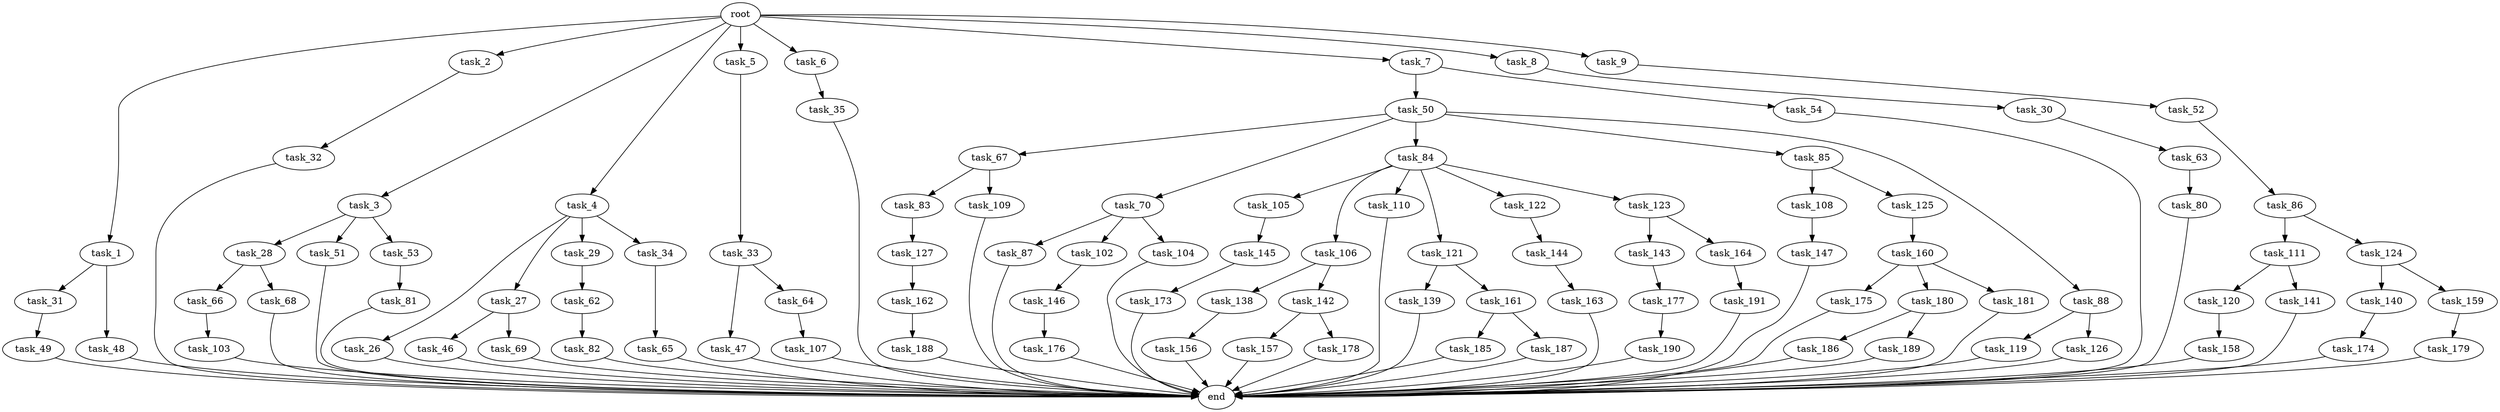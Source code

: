 digraph G {
  root [size="0.000000"];
  task_1 [size="1.024000"];
  task_2 [size="1.024000"];
  task_3 [size="1.024000"];
  task_4 [size="1.024000"];
  task_5 [size="1.024000"];
  task_6 [size="1.024000"];
  task_7 [size="1.024000"];
  task_8 [size="1.024000"];
  task_9 [size="1.024000"];
  task_26 [size="137438953.472000"];
  task_27 [size="137438953.472000"];
  task_28 [size="34359738.368000"];
  task_29 [size="137438953.472000"];
  task_30 [size="858993459.200000"];
  task_31 [size="420906795.008000"];
  task_32 [size="137438953.472000"];
  task_33 [size="858993459.200000"];
  task_34 [size="137438953.472000"];
  task_35 [size="309237645.312000"];
  task_46 [size="420906795.008000"];
  task_47 [size="214748364.800000"];
  task_48 [size="420906795.008000"];
  task_49 [size="137438953.472000"];
  task_50 [size="34359738.368000"];
  task_51 [size="34359738.368000"];
  task_52 [size="858993459.200000"];
  task_53 [size="34359738.368000"];
  task_54 [size="34359738.368000"];
  task_62 [size="34359738.368000"];
  task_63 [size="34359738.368000"];
  task_64 [size="214748364.800000"];
  task_65 [size="34359738.368000"];
  task_66 [size="309237645.312000"];
  task_67 [size="214748364.800000"];
  task_68 [size="309237645.312000"];
  task_69 [size="420906795.008000"];
  task_70 [size="214748364.800000"];
  task_80 [size="858993459.200000"];
  task_81 [size="214748364.800000"];
  task_82 [size="77309411.328000"];
  task_83 [size="549755813.888000"];
  task_84 [size="214748364.800000"];
  task_85 [size="214748364.800000"];
  task_86 [size="214748364.800000"];
  task_87 [size="137438953.472000"];
  task_88 [size="214748364.800000"];
  task_102 [size="137438953.472000"];
  task_103 [size="77309411.328000"];
  task_104 [size="137438953.472000"];
  task_105 [size="214748364.800000"];
  task_106 [size="214748364.800000"];
  task_107 [size="420906795.008000"];
  task_108 [size="214748364.800000"];
  task_109 [size="549755813.888000"];
  task_110 [size="214748364.800000"];
  task_111 [size="420906795.008000"];
  task_119 [size="420906795.008000"];
  task_120 [size="77309411.328000"];
  task_121 [size="214748364.800000"];
  task_122 [size="214748364.800000"];
  task_123 [size="214748364.800000"];
  task_124 [size="420906795.008000"];
  task_125 [size="214748364.800000"];
  task_126 [size="420906795.008000"];
  task_127 [size="77309411.328000"];
  task_138 [size="549755813.888000"];
  task_139 [size="858993459.200000"];
  task_140 [size="858993459.200000"];
  task_141 [size="77309411.328000"];
  task_142 [size="549755813.888000"];
  task_143 [size="77309411.328000"];
  task_144 [size="214748364.800000"];
  task_145 [size="858993459.200000"];
  task_146 [size="549755813.888000"];
  task_147 [size="858993459.200000"];
  task_156 [size="214748364.800000"];
  task_157 [size="214748364.800000"];
  task_158 [size="549755813.888000"];
  task_159 [size="858993459.200000"];
  task_160 [size="695784701.952000"];
  task_161 [size="858993459.200000"];
  task_162 [size="695784701.952000"];
  task_163 [size="214748364.800000"];
  task_164 [size="77309411.328000"];
  task_173 [size="77309411.328000"];
  task_174 [size="309237645.312000"];
  task_175 [size="137438953.472000"];
  task_176 [size="420906795.008000"];
  task_177 [size="695784701.952000"];
  task_178 [size="214748364.800000"];
  task_179 [size="137438953.472000"];
  task_180 [size="137438953.472000"];
  task_181 [size="137438953.472000"];
  task_185 [size="420906795.008000"];
  task_186 [size="858993459.200000"];
  task_187 [size="420906795.008000"];
  task_188 [size="137438953.472000"];
  task_189 [size="858993459.200000"];
  task_190 [size="549755813.888000"];
  task_191 [size="77309411.328000"];
  end [size="0.000000"];

  root -> task_1 [size="1.000000"];
  root -> task_2 [size="1.000000"];
  root -> task_3 [size="1.000000"];
  root -> task_4 [size="1.000000"];
  root -> task_5 [size="1.000000"];
  root -> task_6 [size="1.000000"];
  root -> task_7 [size="1.000000"];
  root -> task_8 [size="1.000000"];
  root -> task_9 [size="1.000000"];
  task_1 -> task_31 [size="411041792.000000"];
  task_1 -> task_48 [size="411041792.000000"];
  task_2 -> task_32 [size="134217728.000000"];
  task_3 -> task_28 [size="33554432.000000"];
  task_3 -> task_51 [size="33554432.000000"];
  task_3 -> task_53 [size="33554432.000000"];
  task_4 -> task_26 [size="134217728.000000"];
  task_4 -> task_27 [size="134217728.000000"];
  task_4 -> task_29 [size="134217728.000000"];
  task_4 -> task_34 [size="134217728.000000"];
  task_5 -> task_33 [size="838860800.000000"];
  task_6 -> task_35 [size="301989888.000000"];
  task_7 -> task_50 [size="33554432.000000"];
  task_7 -> task_54 [size="33554432.000000"];
  task_8 -> task_30 [size="838860800.000000"];
  task_9 -> task_52 [size="838860800.000000"];
  task_26 -> end [size="1.000000"];
  task_27 -> task_46 [size="411041792.000000"];
  task_27 -> task_69 [size="411041792.000000"];
  task_28 -> task_66 [size="301989888.000000"];
  task_28 -> task_68 [size="301989888.000000"];
  task_29 -> task_62 [size="33554432.000000"];
  task_30 -> task_63 [size="33554432.000000"];
  task_31 -> task_49 [size="134217728.000000"];
  task_32 -> end [size="1.000000"];
  task_33 -> task_47 [size="209715200.000000"];
  task_33 -> task_64 [size="209715200.000000"];
  task_34 -> task_65 [size="33554432.000000"];
  task_35 -> end [size="1.000000"];
  task_46 -> end [size="1.000000"];
  task_47 -> end [size="1.000000"];
  task_48 -> end [size="1.000000"];
  task_49 -> end [size="1.000000"];
  task_50 -> task_67 [size="209715200.000000"];
  task_50 -> task_70 [size="209715200.000000"];
  task_50 -> task_84 [size="209715200.000000"];
  task_50 -> task_85 [size="209715200.000000"];
  task_50 -> task_88 [size="209715200.000000"];
  task_51 -> end [size="1.000000"];
  task_52 -> task_86 [size="209715200.000000"];
  task_53 -> task_81 [size="209715200.000000"];
  task_54 -> end [size="1.000000"];
  task_62 -> task_82 [size="75497472.000000"];
  task_63 -> task_80 [size="838860800.000000"];
  task_64 -> task_107 [size="411041792.000000"];
  task_65 -> end [size="1.000000"];
  task_66 -> task_103 [size="75497472.000000"];
  task_67 -> task_83 [size="536870912.000000"];
  task_67 -> task_109 [size="536870912.000000"];
  task_68 -> end [size="1.000000"];
  task_69 -> end [size="1.000000"];
  task_70 -> task_87 [size="134217728.000000"];
  task_70 -> task_102 [size="134217728.000000"];
  task_70 -> task_104 [size="134217728.000000"];
  task_80 -> end [size="1.000000"];
  task_81 -> end [size="1.000000"];
  task_82 -> end [size="1.000000"];
  task_83 -> task_127 [size="75497472.000000"];
  task_84 -> task_105 [size="209715200.000000"];
  task_84 -> task_106 [size="209715200.000000"];
  task_84 -> task_110 [size="209715200.000000"];
  task_84 -> task_121 [size="209715200.000000"];
  task_84 -> task_122 [size="209715200.000000"];
  task_84 -> task_123 [size="209715200.000000"];
  task_85 -> task_108 [size="209715200.000000"];
  task_85 -> task_125 [size="209715200.000000"];
  task_86 -> task_111 [size="411041792.000000"];
  task_86 -> task_124 [size="411041792.000000"];
  task_87 -> end [size="1.000000"];
  task_88 -> task_119 [size="411041792.000000"];
  task_88 -> task_126 [size="411041792.000000"];
  task_102 -> task_146 [size="536870912.000000"];
  task_103 -> end [size="1.000000"];
  task_104 -> end [size="1.000000"];
  task_105 -> task_145 [size="838860800.000000"];
  task_106 -> task_138 [size="536870912.000000"];
  task_106 -> task_142 [size="536870912.000000"];
  task_107 -> end [size="1.000000"];
  task_108 -> task_147 [size="838860800.000000"];
  task_109 -> end [size="1.000000"];
  task_110 -> end [size="1.000000"];
  task_111 -> task_120 [size="75497472.000000"];
  task_111 -> task_141 [size="75497472.000000"];
  task_119 -> end [size="1.000000"];
  task_120 -> task_158 [size="536870912.000000"];
  task_121 -> task_139 [size="838860800.000000"];
  task_121 -> task_161 [size="838860800.000000"];
  task_122 -> task_144 [size="209715200.000000"];
  task_123 -> task_143 [size="75497472.000000"];
  task_123 -> task_164 [size="75497472.000000"];
  task_124 -> task_140 [size="838860800.000000"];
  task_124 -> task_159 [size="838860800.000000"];
  task_125 -> task_160 [size="679477248.000000"];
  task_126 -> end [size="1.000000"];
  task_127 -> task_162 [size="679477248.000000"];
  task_138 -> task_156 [size="209715200.000000"];
  task_139 -> end [size="1.000000"];
  task_140 -> task_174 [size="301989888.000000"];
  task_141 -> end [size="1.000000"];
  task_142 -> task_157 [size="209715200.000000"];
  task_142 -> task_178 [size="209715200.000000"];
  task_143 -> task_177 [size="679477248.000000"];
  task_144 -> task_163 [size="209715200.000000"];
  task_145 -> task_173 [size="75497472.000000"];
  task_146 -> task_176 [size="411041792.000000"];
  task_147 -> end [size="1.000000"];
  task_156 -> end [size="1.000000"];
  task_157 -> end [size="1.000000"];
  task_158 -> end [size="1.000000"];
  task_159 -> task_179 [size="134217728.000000"];
  task_160 -> task_175 [size="134217728.000000"];
  task_160 -> task_180 [size="134217728.000000"];
  task_160 -> task_181 [size="134217728.000000"];
  task_161 -> task_185 [size="411041792.000000"];
  task_161 -> task_187 [size="411041792.000000"];
  task_162 -> task_188 [size="134217728.000000"];
  task_163 -> end [size="1.000000"];
  task_164 -> task_191 [size="75497472.000000"];
  task_173 -> end [size="1.000000"];
  task_174 -> end [size="1.000000"];
  task_175 -> end [size="1.000000"];
  task_176 -> end [size="1.000000"];
  task_177 -> task_190 [size="536870912.000000"];
  task_178 -> end [size="1.000000"];
  task_179 -> end [size="1.000000"];
  task_180 -> task_186 [size="838860800.000000"];
  task_180 -> task_189 [size="838860800.000000"];
  task_181 -> end [size="1.000000"];
  task_185 -> end [size="1.000000"];
  task_186 -> end [size="1.000000"];
  task_187 -> end [size="1.000000"];
  task_188 -> end [size="1.000000"];
  task_189 -> end [size="1.000000"];
  task_190 -> end [size="1.000000"];
  task_191 -> end [size="1.000000"];
}
